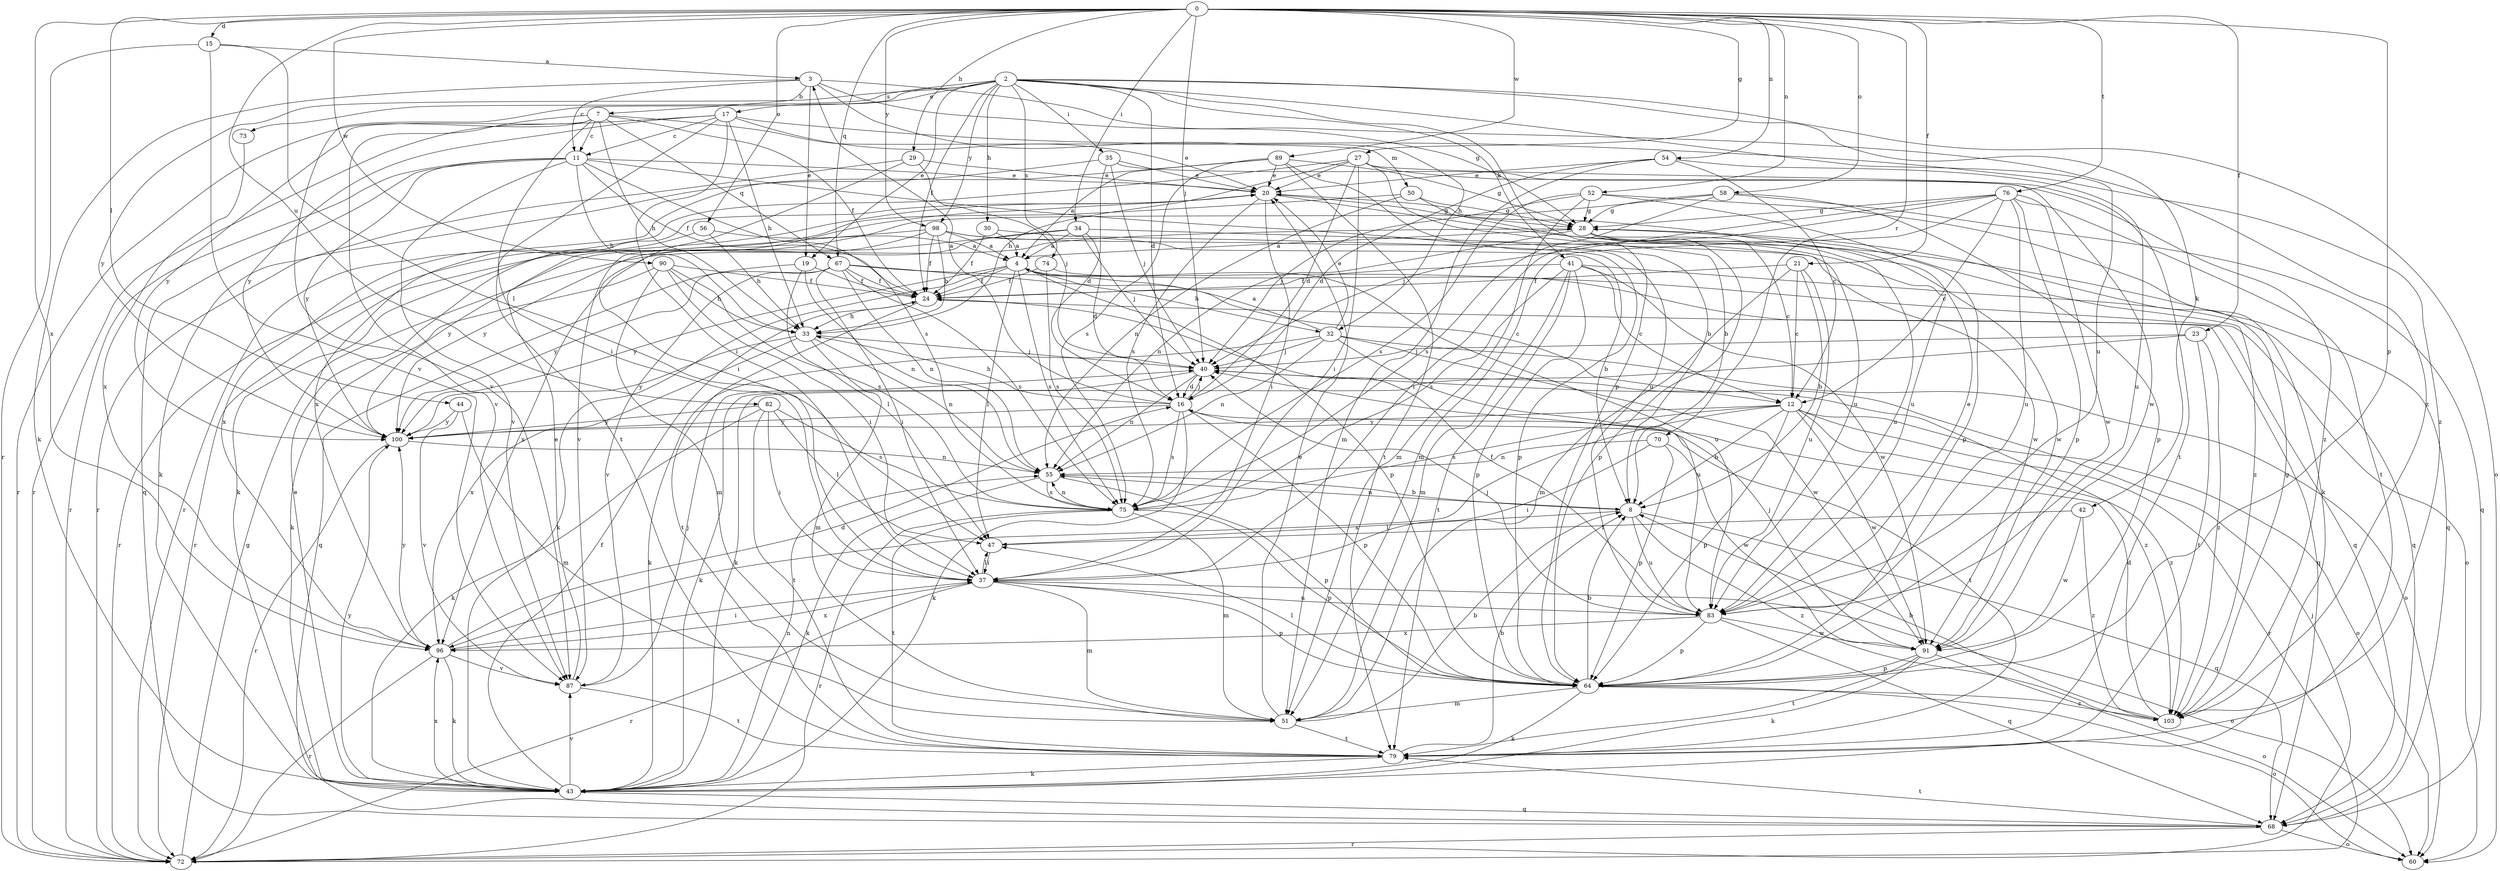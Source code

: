 strict digraph  {
0;
2;
3;
4;
7;
8;
11;
12;
15;
16;
17;
19;
20;
21;
23;
24;
27;
28;
29;
30;
32;
33;
34;
35;
37;
40;
41;
42;
43;
44;
47;
50;
51;
52;
54;
55;
56;
58;
60;
64;
67;
68;
70;
72;
73;
74;
75;
76;
79;
82;
83;
87;
89;
90;
91;
96;
98;
100;
103;
0 -> 15  [label=d];
0 -> 21  [label=f];
0 -> 23  [label=f];
0 -> 27  [label=g];
0 -> 29  [label=h];
0 -> 34  [label=i];
0 -> 40  [label=j];
0 -> 44  [label=l];
0 -> 52  [label=n];
0 -> 54  [label=n];
0 -> 56  [label=o];
0 -> 58  [label=o];
0 -> 64  [label=p];
0 -> 67  [label=q];
0 -> 70  [label=r];
0 -> 76  [label=t];
0 -> 82  [label=u];
0 -> 89  [label=w];
0 -> 90  [label=w];
0 -> 96  [label=x];
0 -> 98  [label=y];
2 -> 16  [label=d];
2 -> 17  [label=e];
2 -> 19  [label=e];
2 -> 24  [label=f];
2 -> 30  [label=h];
2 -> 35  [label=i];
2 -> 41  [label=k];
2 -> 42  [label=k];
2 -> 60  [label=o];
2 -> 64  [label=p];
2 -> 73  [label=s];
2 -> 74  [label=s];
2 -> 83  [label=u];
2 -> 87  [label=v];
2 -> 98  [label=y];
2 -> 100  [label=y];
3 -> 7  [label=b];
3 -> 11  [label=c];
3 -> 19  [label=e];
3 -> 28  [label=g];
3 -> 32  [label=h];
3 -> 43  [label=k];
3 -> 103  [label=z];
4 -> 24  [label=f];
4 -> 32  [label=h];
4 -> 43  [label=k];
4 -> 47  [label=l];
4 -> 64  [label=p];
4 -> 75  [label=s];
4 -> 83  [label=u];
4 -> 100  [label=y];
7 -> 11  [label=c];
7 -> 24  [label=f];
7 -> 33  [label=h];
7 -> 37  [label=i];
7 -> 50  [label=m];
7 -> 67  [label=q];
7 -> 72  [label=r];
7 -> 87  [label=v];
7 -> 100  [label=y];
8 -> 47  [label=l];
8 -> 55  [label=n];
8 -> 68  [label=q];
8 -> 83  [label=u];
8 -> 103  [label=z];
11 -> 20  [label=e];
11 -> 24  [label=f];
11 -> 33  [label=h];
11 -> 68  [label=q];
11 -> 72  [label=r];
11 -> 75  [label=s];
11 -> 83  [label=u];
11 -> 87  [label=v];
11 -> 100  [label=y];
12 -> 8  [label=b];
12 -> 60  [label=o];
12 -> 64  [label=p];
12 -> 72  [label=r];
12 -> 75  [label=s];
12 -> 91  [label=w];
12 -> 96  [label=x];
12 -> 100  [label=y];
12 -> 103  [label=z];
15 -> 3  [label=a];
15 -> 47  [label=l];
15 -> 72  [label=r];
15 -> 87  [label=v];
16 -> 3  [label=a];
16 -> 33  [label=h];
16 -> 40  [label=j];
16 -> 43  [label=k];
16 -> 64  [label=p];
16 -> 75  [label=s];
16 -> 79  [label=t];
16 -> 100  [label=y];
17 -> 11  [label=c];
17 -> 20  [label=e];
17 -> 33  [label=h];
17 -> 37  [label=i];
17 -> 72  [label=r];
17 -> 79  [label=t];
17 -> 100  [label=y];
17 -> 103  [label=z];
19 -> 24  [label=f];
19 -> 47  [label=l];
19 -> 55  [label=n];
19 -> 68  [label=q];
20 -> 28  [label=g];
20 -> 37  [label=i];
20 -> 75  [label=s];
20 -> 83  [label=u];
20 -> 96  [label=x];
21 -> 8  [label=b];
21 -> 12  [label=c];
21 -> 24  [label=f];
21 -> 51  [label=m];
21 -> 83  [label=u];
23 -> 40  [label=j];
23 -> 43  [label=k];
23 -> 79  [label=t];
23 -> 103  [label=z];
24 -> 33  [label=h];
24 -> 68  [label=q];
24 -> 79  [label=t];
27 -> 8  [label=b];
27 -> 16  [label=d];
27 -> 20  [label=e];
27 -> 33  [label=h];
27 -> 37  [label=i];
27 -> 79  [label=t];
27 -> 91  [label=w];
27 -> 96  [label=x];
28 -> 4  [label=a];
28 -> 12  [label=c];
28 -> 55  [label=n];
28 -> 64  [label=p];
28 -> 83  [label=u];
28 -> 91  [label=w];
28 -> 103  [label=z];
29 -> 20  [label=e];
29 -> 37  [label=i];
29 -> 40  [label=j];
29 -> 43  [label=k];
30 -> 4  [label=a];
30 -> 24  [label=f];
30 -> 64  [label=p];
32 -> 4  [label=a];
32 -> 20  [label=e];
32 -> 40  [label=j];
32 -> 43  [label=k];
32 -> 55  [label=n];
32 -> 60  [label=o];
32 -> 83  [label=u];
32 -> 91  [label=w];
33 -> 40  [label=j];
33 -> 51  [label=m];
33 -> 55  [label=n];
33 -> 96  [label=x];
33 -> 100  [label=y];
34 -> 4  [label=a];
34 -> 16  [label=d];
34 -> 40  [label=j];
34 -> 91  [label=w];
34 -> 96  [label=x];
34 -> 100  [label=y];
35 -> 16  [label=d];
35 -> 20  [label=e];
35 -> 40  [label=j];
35 -> 72  [label=r];
35 -> 103  [label=z];
37 -> 47  [label=l];
37 -> 51  [label=m];
37 -> 60  [label=o];
37 -> 64  [label=p];
37 -> 72  [label=r];
37 -> 83  [label=u];
37 -> 96  [label=x];
40 -> 16  [label=d];
40 -> 43  [label=k];
40 -> 55  [label=n];
40 -> 103  [label=z];
41 -> 12  [label=c];
41 -> 24  [label=f];
41 -> 51  [label=m];
41 -> 64  [label=p];
41 -> 68  [label=q];
41 -> 75  [label=s];
41 -> 79  [label=t];
41 -> 91  [label=w];
42 -> 47  [label=l];
42 -> 91  [label=w];
42 -> 103  [label=z];
43 -> 20  [label=e];
43 -> 24  [label=f];
43 -> 55  [label=n];
43 -> 68  [label=q];
43 -> 87  [label=v];
43 -> 96  [label=x];
43 -> 100  [label=y];
44 -> 51  [label=m];
44 -> 87  [label=v];
44 -> 100  [label=y];
47 -> 37  [label=i];
50 -> 28  [label=g];
50 -> 43  [label=k];
50 -> 55  [label=n];
50 -> 83  [label=u];
51 -> 8  [label=b];
51 -> 20  [label=e];
51 -> 79  [label=t];
52 -> 28  [label=g];
52 -> 40  [label=j];
52 -> 43  [label=k];
52 -> 51  [label=m];
52 -> 64  [label=p];
52 -> 75  [label=s];
54 -> 12  [label=c];
54 -> 16  [label=d];
54 -> 20  [label=e];
54 -> 51  [label=m];
54 -> 83  [label=u];
55 -> 8  [label=b];
55 -> 43  [label=k];
55 -> 64  [label=p];
55 -> 75  [label=s];
56 -> 4  [label=a];
56 -> 33  [label=h];
56 -> 72  [label=r];
58 -> 28  [label=g];
58 -> 64  [label=p];
58 -> 68  [label=q];
58 -> 75  [label=s];
58 -> 87  [label=v];
64 -> 8  [label=b];
64 -> 43  [label=k];
64 -> 47  [label=l];
64 -> 51  [label=m];
64 -> 60  [label=o];
64 -> 103  [label=z];
67 -> 12  [label=c];
67 -> 24  [label=f];
67 -> 37  [label=i];
67 -> 55  [label=n];
67 -> 60  [label=o];
67 -> 75  [label=s];
67 -> 87  [label=v];
67 -> 100  [label=y];
68 -> 60  [label=o];
68 -> 72  [label=r];
68 -> 79  [label=t];
70 -> 37  [label=i];
70 -> 55  [label=n];
70 -> 64  [label=p];
70 -> 91  [label=w];
72 -> 28  [label=g];
72 -> 40  [label=j];
73 -> 96  [label=x];
74 -> 24  [label=f];
74 -> 68  [label=q];
74 -> 75  [label=s];
75 -> 51  [label=m];
75 -> 55  [label=n];
75 -> 64  [label=p];
75 -> 72  [label=r];
75 -> 79  [label=t];
76 -> 12  [label=c];
76 -> 28  [label=g];
76 -> 37  [label=i];
76 -> 40  [label=j];
76 -> 51  [label=m];
76 -> 64  [label=p];
76 -> 79  [label=t];
76 -> 83  [label=u];
76 -> 91  [label=w];
79 -> 8  [label=b];
79 -> 43  [label=k];
82 -> 37  [label=i];
82 -> 43  [label=k];
82 -> 47  [label=l];
82 -> 75  [label=s];
82 -> 79  [label=t];
82 -> 100  [label=y];
83 -> 20  [label=e];
83 -> 24  [label=f];
83 -> 40  [label=j];
83 -> 64  [label=p];
83 -> 68  [label=q];
83 -> 91  [label=w];
83 -> 96  [label=x];
87 -> 20  [label=e];
87 -> 40  [label=j];
87 -> 79  [label=t];
89 -> 4  [label=a];
89 -> 8  [label=b];
89 -> 20  [label=e];
89 -> 28  [label=g];
89 -> 72  [label=r];
89 -> 75  [label=s];
89 -> 79  [label=t];
90 -> 24  [label=f];
90 -> 33  [label=h];
90 -> 37  [label=i];
90 -> 43  [label=k];
90 -> 51  [label=m];
90 -> 75  [label=s];
91 -> 40  [label=j];
91 -> 43  [label=k];
91 -> 60  [label=o];
91 -> 64  [label=p];
91 -> 79  [label=t];
96 -> 16  [label=d];
96 -> 37  [label=i];
96 -> 43  [label=k];
96 -> 72  [label=r];
96 -> 87  [label=v];
96 -> 100  [label=y];
98 -> 4  [label=a];
98 -> 8  [label=b];
98 -> 24  [label=f];
98 -> 33  [label=h];
98 -> 68  [label=q];
98 -> 72  [label=r];
98 -> 100  [label=y];
100 -> 55  [label=n];
100 -> 72  [label=r];
103 -> 8  [label=b];
103 -> 16  [label=d];
103 -> 28  [label=g];
}
